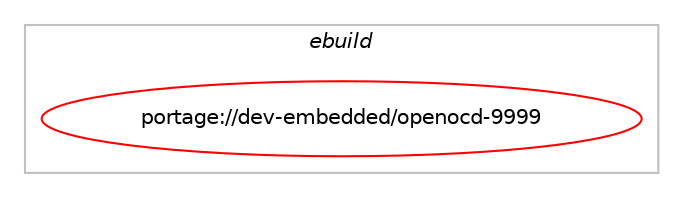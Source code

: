 digraph prolog {

# *************
# Graph options
# *************

newrank=true;
concentrate=true;
compound=true;
graph [rankdir=LR,fontname=Helvetica,fontsize=10,ranksep=1.5];#, ranksep=2.5, nodesep=0.2];
edge  [arrowhead=vee];
node  [fontname=Helvetica,fontsize=10];

# **********
# The ebuild
# **********

subgraph cluster_leftcol {
color=gray;
label=<<i>ebuild</i>>;
id [label="portage://dev-embedded/openocd-9999", color=red, width=4, href="../dev-embedded/openocd-9999.svg"];
}

# ****************
# The dependencies
# ****************

subgraph cluster_midcol {
color=gray;
label=<<i>dependencies</i>>;
subgraph cluster_compile {
fillcolor="#eeeeee";
style=filled;
label=<<i>compile</i>>;
# *** BEGIN UNKNOWN DEPENDENCY TYPE (TODO) ***
# id -> equal(use_conditional_group(positive,capstone,portage://dev-embedded/openocd-9999,[package_dependency(portage://dev-embedded/openocd-9999,install,no,dev-libs,capstone,none,[,,],[],[])]))
# *** END UNKNOWN DEPENDENCY TYPE (TODO) ***

# *** BEGIN UNKNOWN DEPENDENCY TYPE (TODO) ***
# id -> equal(use_conditional_group(positive,cmsis-dap,portage://dev-embedded/openocd-9999,[package_dependency(portage://dev-embedded/openocd-9999,install,no,dev-libs,hidapi,none,[,,],[],[])]))
# *** END UNKNOWN DEPENDENCY TYPE (TODO) ***

# *** BEGIN UNKNOWN DEPENDENCY TYPE (TODO) ***
# id -> equal(use_conditional_group(positive,ftdi,portage://dev-embedded/openocd-9999,[package_dependency(portage://dev-embedded/openocd-9999,install,no,dev-embedded,libftdi,none,[,,],any_same_slot,[])]))
# *** END UNKNOWN DEPENDENCY TYPE (TODO) ***

# *** BEGIN UNKNOWN DEPENDENCY TYPE (TODO) ***
# id -> equal(use_conditional_group(positive,gpiod,portage://dev-embedded/openocd-9999,[package_dependency(portage://dev-embedded/openocd-9999,install,no,dev-libs,libgpiod,none,[,,],[slot(0),subslot(2)],[])]))
# *** END UNKNOWN DEPENDENCY TYPE (TODO) ***

# *** BEGIN UNKNOWN DEPENDENCY TYPE (TODO) ***
# id -> equal(use_conditional_group(positive,jlink,portage://dev-embedded/openocd-9999,[package_dependency(portage://dev-embedded/openocd-9999,install,no,dev-embedded,libjaylink,greaterequal,[0.2.0,,,0.2.0],[],[])]))
# *** END UNKNOWN DEPENDENCY TYPE (TODO) ***

# *** BEGIN UNKNOWN DEPENDENCY TYPE (TODO) ***
# id -> equal(use_conditional_group(positive,usb,portage://dev-embedded/openocd-9999,[package_dependency(portage://dev-embedded/openocd-9999,install,no,virtual,libusb,none,[,,],[slot(1)],[])]))
# *** END UNKNOWN DEPENDENCY TYPE (TODO) ***

# *** BEGIN UNKNOWN DEPENDENCY TYPE (TODO) ***
# id -> equal(package_dependency(portage://dev-embedded/openocd-9999,install,no,acct-group,plugdev,none,[,,],[],[]))
# *** END UNKNOWN DEPENDENCY TYPE (TODO) ***

# *** BEGIN UNKNOWN DEPENDENCY TYPE (TODO) ***
# id -> equal(package_dependency(portage://dev-embedded/openocd-9999,install,no,dev-lang,jimtcl,greaterequal,[0.81,,,0.81],any_same_slot,[]))
# *** END UNKNOWN DEPENDENCY TYPE (TODO) ***

}
subgraph cluster_compileandrun {
fillcolor="#eeeeee";
style=filled;
label=<<i>compile and run</i>>;
}
subgraph cluster_run {
fillcolor="#eeeeee";
style=filled;
label=<<i>run</i>>;
# *** BEGIN UNKNOWN DEPENDENCY TYPE (TODO) ***
# id -> equal(use_conditional_group(positive,capstone,portage://dev-embedded/openocd-9999,[package_dependency(portage://dev-embedded/openocd-9999,run,no,dev-libs,capstone,none,[,,],[],[])]))
# *** END UNKNOWN DEPENDENCY TYPE (TODO) ***

# *** BEGIN UNKNOWN DEPENDENCY TYPE (TODO) ***
# id -> equal(use_conditional_group(positive,cmsis-dap,portage://dev-embedded/openocd-9999,[package_dependency(portage://dev-embedded/openocd-9999,run,no,dev-libs,hidapi,none,[,,],[],[])]))
# *** END UNKNOWN DEPENDENCY TYPE (TODO) ***

# *** BEGIN UNKNOWN DEPENDENCY TYPE (TODO) ***
# id -> equal(use_conditional_group(positive,ftdi,portage://dev-embedded/openocd-9999,[package_dependency(portage://dev-embedded/openocd-9999,run,no,dev-embedded,libftdi,none,[,,],any_same_slot,[])]))
# *** END UNKNOWN DEPENDENCY TYPE (TODO) ***

# *** BEGIN UNKNOWN DEPENDENCY TYPE (TODO) ***
# id -> equal(use_conditional_group(positive,gpiod,portage://dev-embedded/openocd-9999,[package_dependency(portage://dev-embedded/openocd-9999,run,no,dev-libs,libgpiod,none,[,,],[slot(0),subslot(2)],[])]))
# *** END UNKNOWN DEPENDENCY TYPE (TODO) ***

# *** BEGIN UNKNOWN DEPENDENCY TYPE (TODO) ***
# id -> equal(use_conditional_group(positive,jlink,portage://dev-embedded/openocd-9999,[package_dependency(portage://dev-embedded/openocd-9999,run,no,dev-embedded,libjaylink,greaterequal,[0.2.0,,,0.2.0],[],[])]))
# *** END UNKNOWN DEPENDENCY TYPE (TODO) ***

# *** BEGIN UNKNOWN DEPENDENCY TYPE (TODO) ***
# id -> equal(use_conditional_group(positive,usb,portage://dev-embedded/openocd-9999,[package_dependency(portage://dev-embedded/openocd-9999,run,no,virtual,libusb,none,[,,],[slot(1)],[])]))
# *** END UNKNOWN DEPENDENCY TYPE (TODO) ***

# *** BEGIN UNKNOWN DEPENDENCY TYPE (TODO) ***
# id -> equal(package_dependency(portage://dev-embedded/openocd-9999,run,no,acct-group,plugdev,none,[,,],[],[]))
# *** END UNKNOWN DEPENDENCY TYPE (TODO) ***

# *** BEGIN UNKNOWN DEPENDENCY TYPE (TODO) ***
# id -> equal(package_dependency(portage://dev-embedded/openocd-9999,run,no,dev-lang,jimtcl,greaterequal,[0.81,,,0.81],any_same_slot,[]))
# *** END UNKNOWN DEPENDENCY TYPE (TODO) ***

}
}

# **************
# The candidates
# **************

subgraph cluster_choices {
rank=same;
color=gray;
label=<<i>candidates</i>>;

}

}
